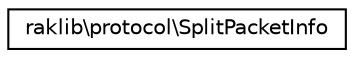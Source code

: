 digraph "Graphical Class Hierarchy"
{
 // INTERACTIVE_SVG=YES
 // LATEX_PDF_SIZE
  edge [fontname="Helvetica",fontsize="10",labelfontname="Helvetica",labelfontsize="10"];
  node [fontname="Helvetica",fontsize="10",shape=record];
  rankdir="LR";
  Node0 [label="raklib\\protocol\\SplitPacketInfo",height=0.2,width=0.4,color="black", fillcolor="white", style="filled",URL="$d7/d9d/classraklib_1_1protocol_1_1_split_packet_info.html",tooltip=" "];
}
